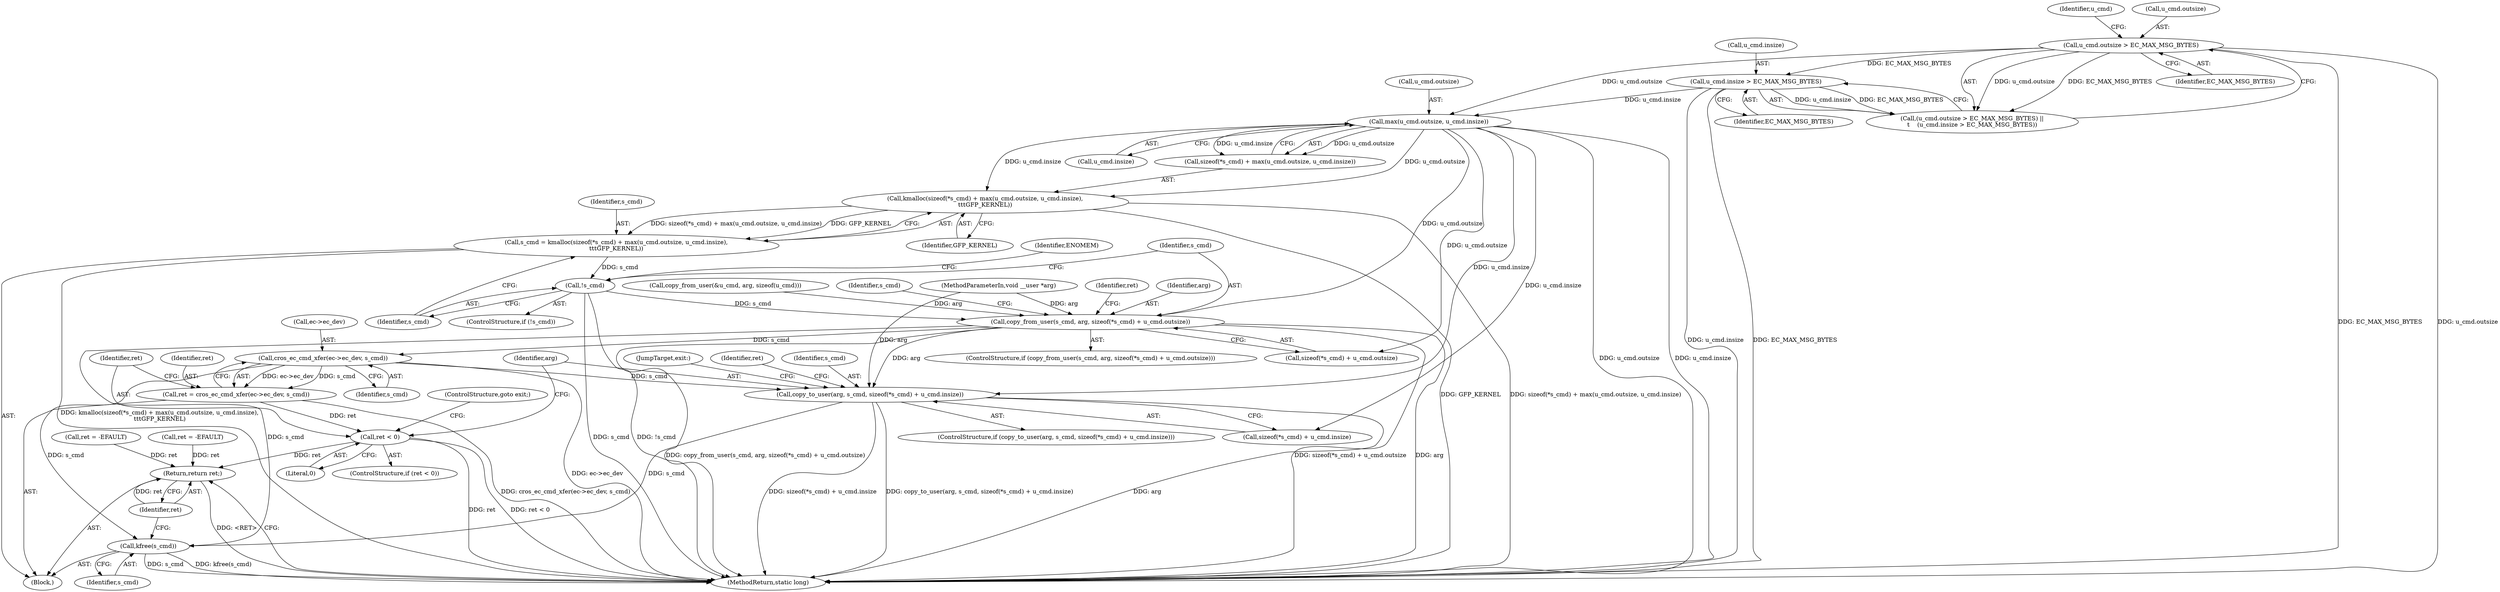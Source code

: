 digraph "1_linux_096cdc6f52225835ff503f987a0d68ef770bb78e@API" {
"1000135" [label="(Call,kmalloc(sizeof(*s_cmd) + max(u_cmd.outsize, u_cmd.insize),\n\t\t\tGFP_KERNEL))"];
"1000140" [label="(Call,max(u_cmd.outsize, u_cmd.insize))"];
"1000120" [label="(Call,u_cmd.outsize > EC_MAX_MSG_BYTES)"];
"1000125" [label="(Call,u_cmd.insize > EC_MAX_MSG_BYTES)"];
"1000133" [label="(Call,s_cmd = kmalloc(sizeof(*s_cmd) + max(u_cmd.outsize, u_cmd.insize),\n\t\t\tGFP_KERNEL))"];
"1000149" [label="(Call,!s_cmd)"];
"1000155" [label="(Call,copy_from_user(s_cmd, arg, sizeof(*s_cmd) + u_cmd.outsize))"];
"1000180" [label="(Call,cros_ec_cmd_xfer(ec->ec_dev, s_cmd))"];
"1000178" [label="(Call,ret = cros_ec_cmd_xfer(ec->ec_dev, s_cmd))"];
"1000186" [label="(Call,ret < 0)"];
"1000208" [label="(Return,return ret;)"];
"1000191" [label="(Call,copy_to_user(arg, s_cmd, sizeof(*s_cmd) + u_cmd.insize))"];
"1000206" [label="(Call,kfree(s_cmd))"];
"1000109" [label="(Call,copy_from_user(&u_cmd, arg, sizeof(u_cmd)))"];
"1000190" [label="(ControlStructure,if (copy_to_user(arg, s_cmd, sizeof(*s_cmd) + u_cmd.insize)))"];
"1000188" [label="(Literal,0)"];
"1000127" [label="(Identifier,u_cmd)"];
"1000153" [label="(Identifier,ENOMEM)"];
"1000184" [label="(Identifier,s_cmd)"];
"1000209" [label="(Identifier,ret)"];
"1000205" [label="(JumpTarget,exit:)"];
"1000180" [label="(Call,cros_ec_cmd_xfer(ec->ec_dev, s_cmd))"];
"1000121" [label="(Call,u_cmd.outsize)"];
"1000194" [label="(Call,sizeof(*s_cmd) + u_cmd.insize)"];
"1000124" [label="(Identifier,EC_MAX_MSG_BYTES)"];
"1000187" [label="(Identifier,ret)"];
"1000133" [label="(Call,s_cmd = kmalloc(sizeof(*s_cmd) + max(u_cmd.outsize, u_cmd.insize),\n\t\t\tGFP_KERNEL))"];
"1000129" [label="(Identifier,EC_MAX_MSG_BYTES)"];
"1000166" [label="(Call,ret = -EFAULT)"];
"1000126" [label="(Call,u_cmd.insize)"];
"1000135" [label="(Call,kmalloc(sizeof(*s_cmd) + max(u_cmd.outsize, u_cmd.insize),\n\t\t\tGFP_KERNEL))"];
"1000120" [label="(Call,u_cmd.outsize > EC_MAX_MSG_BYTES)"];
"1000154" [label="(ControlStructure,if (copy_from_user(s_cmd, arg, sizeof(*s_cmd) + u_cmd.outsize)))"];
"1000206" [label="(Call,kfree(s_cmd))"];
"1000189" [label="(ControlStructure,goto exit;)"];
"1000210" [label="(MethodReturn,static long)"];
"1000155" [label="(Call,copy_from_user(s_cmd, arg, sizeof(*s_cmd) + u_cmd.outsize))"];
"1000192" [label="(Identifier,arg)"];
"1000201" [label="(Call,ret = -EFAULT)"];
"1000181" [label="(Call,ec->ec_dev)"];
"1000125" [label="(Call,u_cmd.insize > EC_MAX_MSG_BYTES)"];
"1000141" [label="(Call,u_cmd.outsize)"];
"1000147" [label="(Identifier,GFP_KERNEL)"];
"1000119" [label="(Call,(u_cmd.outsize > EC_MAX_MSG_BYTES) ||\n\t    (u_cmd.insize > EC_MAX_MSG_BYTES))"];
"1000186" [label="(Call,ret < 0)"];
"1000202" [label="(Identifier,ret)"];
"1000103" [label="(MethodParameterIn,void __user *arg)"];
"1000178" [label="(Call,ret = cros_ec_cmd_xfer(ec->ec_dev, s_cmd))"];
"1000158" [label="(Call,sizeof(*s_cmd) + u_cmd.outsize)"];
"1000208" [label="(Return,return ret;)"];
"1000104" [label="(Block,)"];
"1000173" [label="(Identifier,s_cmd)"];
"1000140" [label="(Call,max(u_cmd.outsize, u_cmd.insize))"];
"1000207" [label="(Identifier,s_cmd)"];
"1000148" [label="(ControlStructure,if (!s_cmd))"];
"1000167" [label="(Identifier,ret)"];
"1000191" [label="(Call,copy_to_user(arg, s_cmd, sizeof(*s_cmd) + u_cmd.insize))"];
"1000134" [label="(Identifier,s_cmd)"];
"1000144" [label="(Call,u_cmd.insize)"];
"1000150" [label="(Identifier,s_cmd)"];
"1000193" [label="(Identifier,s_cmd)"];
"1000157" [label="(Identifier,arg)"];
"1000149" [label="(Call,!s_cmd)"];
"1000185" [label="(ControlStructure,if (ret < 0))"];
"1000179" [label="(Identifier,ret)"];
"1000156" [label="(Identifier,s_cmd)"];
"1000136" [label="(Call,sizeof(*s_cmd) + max(u_cmd.outsize, u_cmd.insize))"];
"1000135" -> "1000133"  [label="AST: "];
"1000135" -> "1000147"  [label="CFG: "];
"1000136" -> "1000135"  [label="AST: "];
"1000147" -> "1000135"  [label="AST: "];
"1000133" -> "1000135"  [label="CFG: "];
"1000135" -> "1000210"  [label="DDG: sizeof(*s_cmd) + max(u_cmd.outsize, u_cmd.insize)"];
"1000135" -> "1000210"  [label="DDG: GFP_KERNEL"];
"1000135" -> "1000133"  [label="DDG: sizeof(*s_cmd) + max(u_cmd.outsize, u_cmd.insize)"];
"1000135" -> "1000133"  [label="DDG: GFP_KERNEL"];
"1000140" -> "1000135"  [label="DDG: u_cmd.outsize"];
"1000140" -> "1000135"  [label="DDG: u_cmd.insize"];
"1000140" -> "1000136"  [label="AST: "];
"1000140" -> "1000144"  [label="CFG: "];
"1000141" -> "1000140"  [label="AST: "];
"1000144" -> "1000140"  [label="AST: "];
"1000136" -> "1000140"  [label="CFG: "];
"1000140" -> "1000210"  [label="DDG: u_cmd.outsize"];
"1000140" -> "1000210"  [label="DDG: u_cmd.insize"];
"1000140" -> "1000136"  [label="DDG: u_cmd.outsize"];
"1000140" -> "1000136"  [label="DDG: u_cmd.insize"];
"1000120" -> "1000140"  [label="DDG: u_cmd.outsize"];
"1000125" -> "1000140"  [label="DDG: u_cmd.insize"];
"1000140" -> "1000155"  [label="DDG: u_cmd.outsize"];
"1000140" -> "1000158"  [label="DDG: u_cmd.outsize"];
"1000140" -> "1000191"  [label="DDG: u_cmd.insize"];
"1000140" -> "1000194"  [label="DDG: u_cmd.insize"];
"1000120" -> "1000119"  [label="AST: "];
"1000120" -> "1000124"  [label="CFG: "];
"1000121" -> "1000120"  [label="AST: "];
"1000124" -> "1000120"  [label="AST: "];
"1000127" -> "1000120"  [label="CFG: "];
"1000119" -> "1000120"  [label="CFG: "];
"1000120" -> "1000210"  [label="DDG: u_cmd.outsize"];
"1000120" -> "1000210"  [label="DDG: EC_MAX_MSG_BYTES"];
"1000120" -> "1000119"  [label="DDG: u_cmd.outsize"];
"1000120" -> "1000119"  [label="DDG: EC_MAX_MSG_BYTES"];
"1000120" -> "1000125"  [label="DDG: EC_MAX_MSG_BYTES"];
"1000125" -> "1000119"  [label="AST: "];
"1000125" -> "1000129"  [label="CFG: "];
"1000126" -> "1000125"  [label="AST: "];
"1000129" -> "1000125"  [label="AST: "];
"1000119" -> "1000125"  [label="CFG: "];
"1000125" -> "1000210"  [label="DDG: u_cmd.insize"];
"1000125" -> "1000210"  [label="DDG: EC_MAX_MSG_BYTES"];
"1000125" -> "1000119"  [label="DDG: u_cmd.insize"];
"1000125" -> "1000119"  [label="DDG: EC_MAX_MSG_BYTES"];
"1000133" -> "1000104"  [label="AST: "];
"1000134" -> "1000133"  [label="AST: "];
"1000150" -> "1000133"  [label="CFG: "];
"1000133" -> "1000210"  [label="DDG: kmalloc(sizeof(*s_cmd) + max(u_cmd.outsize, u_cmd.insize),\n\t\t\tGFP_KERNEL)"];
"1000133" -> "1000149"  [label="DDG: s_cmd"];
"1000149" -> "1000148"  [label="AST: "];
"1000149" -> "1000150"  [label="CFG: "];
"1000150" -> "1000149"  [label="AST: "];
"1000153" -> "1000149"  [label="CFG: "];
"1000156" -> "1000149"  [label="CFG: "];
"1000149" -> "1000210"  [label="DDG: !s_cmd"];
"1000149" -> "1000210"  [label="DDG: s_cmd"];
"1000149" -> "1000155"  [label="DDG: s_cmd"];
"1000155" -> "1000154"  [label="AST: "];
"1000155" -> "1000158"  [label="CFG: "];
"1000156" -> "1000155"  [label="AST: "];
"1000157" -> "1000155"  [label="AST: "];
"1000158" -> "1000155"  [label="AST: "];
"1000167" -> "1000155"  [label="CFG: "];
"1000173" -> "1000155"  [label="CFG: "];
"1000155" -> "1000210"  [label="DDG: arg"];
"1000155" -> "1000210"  [label="DDG: copy_from_user(s_cmd, arg, sizeof(*s_cmd) + u_cmd.outsize)"];
"1000155" -> "1000210"  [label="DDG: sizeof(*s_cmd) + u_cmd.outsize"];
"1000109" -> "1000155"  [label="DDG: arg"];
"1000103" -> "1000155"  [label="DDG: arg"];
"1000155" -> "1000180"  [label="DDG: s_cmd"];
"1000155" -> "1000191"  [label="DDG: arg"];
"1000155" -> "1000206"  [label="DDG: s_cmd"];
"1000180" -> "1000178"  [label="AST: "];
"1000180" -> "1000184"  [label="CFG: "];
"1000181" -> "1000180"  [label="AST: "];
"1000184" -> "1000180"  [label="AST: "];
"1000178" -> "1000180"  [label="CFG: "];
"1000180" -> "1000210"  [label="DDG: ec->ec_dev"];
"1000180" -> "1000178"  [label="DDG: ec->ec_dev"];
"1000180" -> "1000178"  [label="DDG: s_cmd"];
"1000180" -> "1000191"  [label="DDG: s_cmd"];
"1000180" -> "1000206"  [label="DDG: s_cmd"];
"1000178" -> "1000104"  [label="AST: "];
"1000179" -> "1000178"  [label="AST: "];
"1000187" -> "1000178"  [label="CFG: "];
"1000178" -> "1000210"  [label="DDG: cros_ec_cmd_xfer(ec->ec_dev, s_cmd)"];
"1000178" -> "1000186"  [label="DDG: ret"];
"1000186" -> "1000185"  [label="AST: "];
"1000186" -> "1000188"  [label="CFG: "];
"1000187" -> "1000186"  [label="AST: "];
"1000188" -> "1000186"  [label="AST: "];
"1000189" -> "1000186"  [label="CFG: "];
"1000192" -> "1000186"  [label="CFG: "];
"1000186" -> "1000210"  [label="DDG: ret < 0"];
"1000186" -> "1000210"  [label="DDG: ret"];
"1000186" -> "1000208"  [label="DDG: ret"];
"1000208" -> "1000104"  [label="AST: "];
"1000208" -> "1000209"  [label="CFG: "];
"1000209" -> "1000208"  [label="AST: "];
"1000210" -> "1000208"  [label="CFG: "];
"1000208" -> "1000210"  [label="DDG: <RET>"];
"1000209" -> "1000208"  [label="DDG: ret"];
"1000166" -> "1000208"  [label="DDG: ret"];
"1000201" -> "1000208"  [label="DDG: ret"];
"1000191" -> "1000190"  [label="AST: "];
"1000191" -> "1000194"  [label="CFG: "];
"1000192" -> "1000191"  [label="AST: "];
"1000193" -> "1000191"  [label="AST: "];
"1000194" -> "1000191"  [label="AST: "];
"1000202" -> "1000191"  [label="CFG: "];
"1000205" -> "1000191"  [label="CFG: "];
"1000191" -> "1000210"  [label="DDG: sizeof(*s_cmd) + u_cmd.insize"];
"1000191" -> "1000210"  [label="DDG: copy_to_user(arg, s_cmd, sizeof(*s_cmd) + u_cmd.insize)"];
"1000191" -> "1000210"  [label="DDG: arg"];
"1000103" -> "1000191"  [label="DDG: arg"];
"1000191" -> "1000206"  [label="DDG: s_cmd"];
"1000206" -> "1000104"  [label="AST: "];
"1000206" -> "1000207"  [label="CFG: "];
"1000207" -> "1000206"  [label="AST: "];
"1000209" -> "1000206"  [label="CFG: "];
"1000206" -> "1000210"  [label="DDG: kfree(s_cmd)"];
"1000206" -> "1000210"  [label="DDG: s_cmd"];
}
